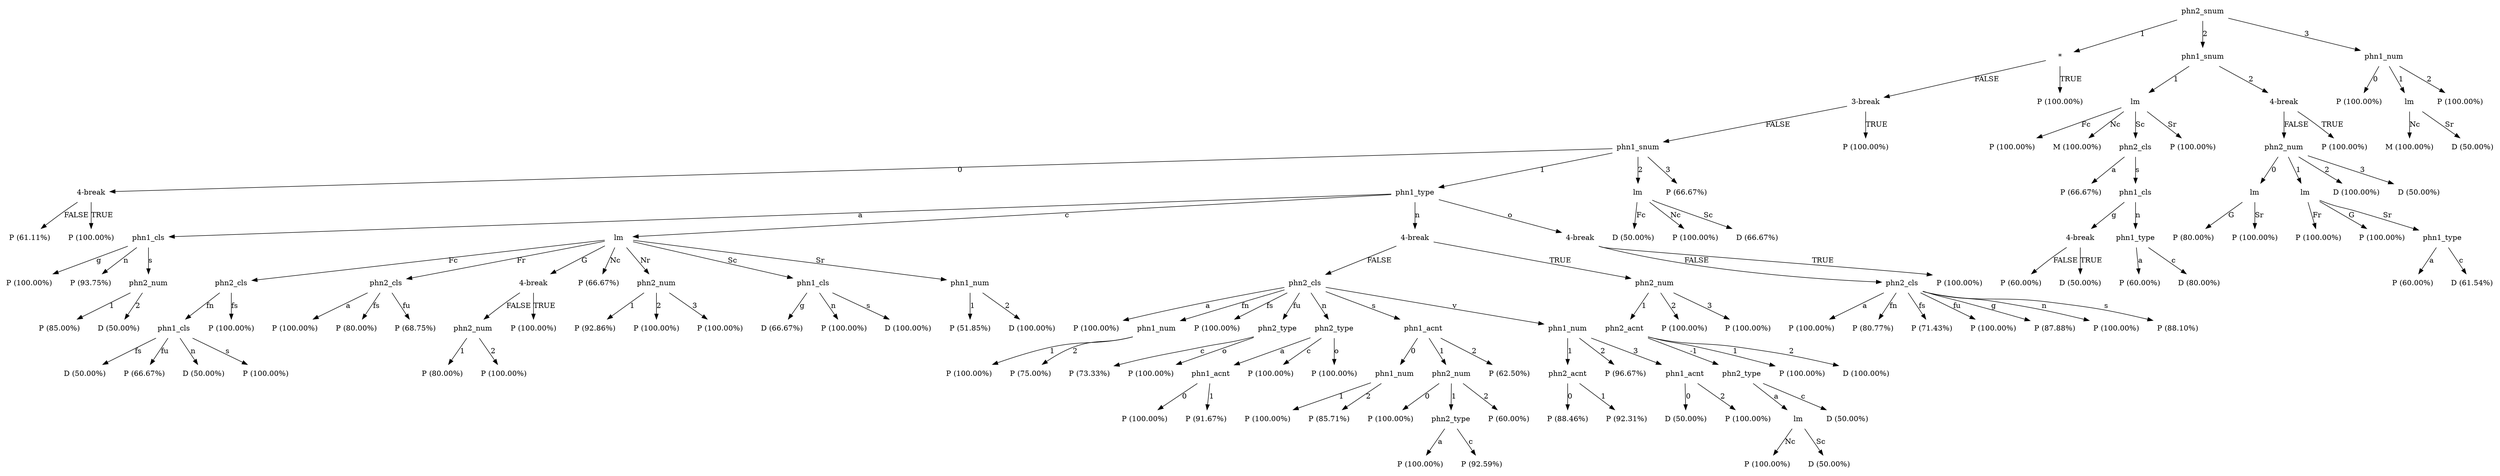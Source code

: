 digraph G {
"bg==" [ shape=plaintext label="phn2_snum"]
"bg==" -> "bi0w" [ label="1" ]
"bi0w" [ shape=plaintext label="*"]
"bi0w" -> "bi0wLTA=" [ label="FALSE" ]
"bi0wLTA=" [ shape=plaintext label="3-break"]
"bi0wLTA=" -> "bi0wLTAtMA==" [ label="FALSE" ]
"bi0wLTAtMA==" [ shape=plaintext label="phn1_snum"]
"bi0wLTAtMA==" -> "bi0wLTAtMC0w" [ label="0" ]
"bi0wLTAtMC0w" [ shape=plaintext label="4-break"]
"bi0wLTAtMC0w" -> "bi0wLTAtMC0wLTE=" [ label="FALSE" ]
"bi0wLTAtMC0wLTE=" [ shape=plaintext label="P (61.11%)"]
"bi0wLTAtMC0w" -> "bi0wLTAtMC0wLTI=" [ label="TRUE" ]
"bi0wLTAtMC0wLTI=" [ shape=plaintext label="P (100.00%)"]
"bi0wLTAtMA==" -> "bi0wLTAtMC0x" [ label="1" ]
"bi0wLTAtMC0x" [ shape=plaintext label="phn1_type"]
"bi0wLTAtMC0x" -> "bi0wLTAtMC0xLTE=" [ label="a" ]
"bi0wLTAtMC0xLTE=" [ shape=plaintext label="phn1_cls"]
"bi0wLTAtMC0xLTE=" -> "bi0wLTAtMC0xLTEtNQ==" [ label="g" ]
"bi0wLTAtMC0xLTEtNQ==" [ shape=plaintext label="P (100.00%)"]
"bi0wLTAtMC0xLTE=" -> "bi0wLTAtMC0xLTEtNg==" [ label="n" ]
"bi0wLTAtMC0xLTEtNg==" [ shape=plaintext label="P (93.75%)"]
"bi0wLTAtMC0xLTE=" -> "bi0wLTAtMC0xLTEtNw==" [ label="s" ]
"bi0wLTAtMC0xLTEtNw==" [ shape=plaintext label="phn2_num"]
"bi0wLTAtMC0xLTEtNw==" -> "bi0wLTAtMC0xLTEtNy0x" [ label="1" ]
"bi0wLTAtMC0xLTEtNy0x" [ shape=plaintext label="P (85.00%)"]
"bi0wLTAtMC0xLTEtNw==" -> "bi0wLTAtMC0xLTEtNy0y" [ label="2" ]
"bi0wLTAtMC0xLTEtNy0y" [ shape=plaintext label="D (50.00%)"]
"bi0wLTAtMC0x" -> "bi0wLTAtMC0xLTI=" [ label="c" ]
"bi0wLTAtMC0xLTI=" [ shape=plaintext label="lm"]
"bi0wLTAtMC0xLTI=" -> "bi0wLTAtMC0xLTItMA==" [ label="Fc" ]
"bi0wLTAtMC0xLTItMA==" [ shape=plaintext label="phn2_cls"]
"bi0wLTAtMC0xLTItMA==" -> "bi0wLTAtMC0xLTItMC0x" [ label="fn" ]
"bi0wLTAtMC0xLTItMC0x" [ shape=plaintext label="phn1_cls"]
"bi0wLTAtMC0xLTItMC0x" -> "bi0wLTAtMC0xLTItMC0xLTM=" [ label="fs" ]
"bi0wLTAtMC0xLTItMC0xLTM=" [ shape=plaintext label="D (50.00%)"]
"bi0wLTAtMC0xLTItMC0x" -> "bi0wLTAtMC0xLTItMC0xLTQ=" [ label="fu" ]
"bi0wLTAtMC0xLTItMC0xLTQ=" [ shape=plaintext label="P (66.67%)"]
"bi0wLTAtMC0xLTItMC0x" -> "bi0wLTAtMC0xLTItMC0xLTY=" [ label="n" ]
"bi0wLTAtMC0xLTItMC0xLTY=" [ shape=plaintext label="D (50.00%)"]
"bi0wLTAtMC0xLTItMC0x" -> "bi0wLTAtMC0xLTItMC0xLTc=" [ label="s" ]
"bi0wLTAtMC0xLTItMC0xLTc=" [ shape=plaintext label="P (100.00%)"]
"bi0wLTAtMC0xLTItMA==" -> "bi0wLTAtMC0xLTItMC0y" [ label="fs" ]
"bi0wLTAtMC0xLTItMC0y" [ shape=plaintext label="P (100.00%)"]
"bi0wLTAtMC0xLTI=" -> "bi0wLTAtMC0xLTItMQ==" [ label="Fr" ]
"bi0wLTAtMC0xLTItMQ==" [ shape=plaintext label="phn2_cls"]
"bi0wLTAtMC0xLTItMQ==" -> "bi0wLTAtMC0xLTItMS0w" [ label="a" ]
"bi0wLTAtMC0xLTItMS0w" [ shape=plaintext label="P (100.00%)"]
"bi0wLTAtMC0xLTItMQ==" -> "bi0wLTAtMC0xLTItMS0y" [ label="fs" ]
"bi0wLTAtMC0xLTItMS0y" [ shape=plaintext label="P (80.00%)"]
"bi0wLTAtMC0xLTItMQ==" -> "bi0wLTAtMC0xLTItMS0z" [ label="fu" ]
"bi0wLTAtMC0xLTItMS0z" [ shape=plaintext label="P (68.75%)"]
"bi0wLTAtMC0xLTI=" -> "bi0wLTAtMC0xLTItMg==" [ label="G" ]
"bi0wLTAtMC0xLTItMg==" [ shape=plaintext label="4-break"]
"bi0wLTAtMC0xLTItMg==" -> "bi0wLTAtMC0xLTItMi0x" [ label="FALSE" ]
"bi0wLTAtMC0xLTItMi0x" [ shape=plaintext label="phn2_num"]
"bi0wLTAtMC0xLTItMi0x" -> "bi0wLTAtMC0xLTItMi0xLTE=" [ label="1" ]
"bi0wLTAtMC0xLTItMi0xLTE=" [ shape=plaintext label="P (80.00%)"]
"bi0wLTAtMC0xLTItMi0x" -> "bi0wLTAtMC0xLTItMi0xLTI=" [ label="2" ]
"bi0wLTAtMC0xLTItMi0xLTI=" [ shape=plaintext label="P (100.00%)"]
"bi0wLTAtMC0xLTItMg==" -> "bi0wLTAtMC0xLTItMi0y" [ label="TRUE" ]
"bi0wLTAtMC0xLTItMi0y" [ shape=plaintext label="P (100.00%)"]
"bi0wLTAtMC0xLTI=" -> "bi0wLTAtMC0xLTItMw==" [ label="Nc" ]
"bi0wLTAtMC0xLTItMw==" [ shape=plaintext label="P (66.67%)"]
"bi0wLTAtMC0xLTI=" -> "bi0wLTAtMC0xLTItNA==" [ label="Nr" ]
"bi0wLTAtMC0xLTItNA==" [ shape=plaintext label="phn2_num"]
"bi0wLTAtMC0xLTItNA==" -> "bi0wLTAtMC0xLTItNC0x" [ label="1" ]
"bi0wLTAtMC0xLTItNC0x" [ shape=plaintext label="P (92.86%)"]
"bi0wLTAtMC0xLTItNA==" -> "bi0wLTAtMC0xLTItNC0y" [ label="2" ]
"bi0wLTAtMC0xLTItNC0y" [ shape=plaintext label="P (100.00%)"]
"bi0wLTAtMC0xLTItNA==" -> "bi0wLTAtMC0xLTItNC0z" [ label="3" ]
"bi0wLTAtMC0xLTItNC0z" [ shape=plaintext label="P (100.00%)"]
"bi0wLTAtMC0xLTI=" -> "bi0wLTAtMC0xLTItNQ==" [ label="Sc" ]
"bi0wLTAtMC0xLTItNQ==" [ shape=plaintext label="phn1_cls"]
"bi0wLTAtMC0xLTItNQ==" -> "bi0wLTAtMC0xLTItNS01" [ label="g" ]
"bi0wLTAtMC0xLTItNS01" [ shape=plaintext label="D (66.67%)"]
"bi0wLTAtMC0xLTItNQ==" -> "bi0wLTAtMC0xLTItNS02" [ label="n" ]
"bi0wLTAtMC0xLTItNS02" [ shape=plaintext label="P (100.00%)"]
"bi0wLTAtMC0xLTItNQ==" -> "bi0wLTAtMC0xLTItNS03" [ label="s" ]
"bi0wLTAtMC0xLTItNS03" [ shape=plaintext label="D (100.00%)"]
"bi0wLTAtMC0xLTI=" -> "bi0wLTAtMC0xLTItNg==" [ label="Sr" ]
"bi0wLTAtMC0xLTItNg==" [ shape=plaintext label="phn1_num"]
"bi0wLTAtMC0xLTItNg==" -> "bi0wLTAtMC0xLTItNi0x" [ label="1" ]
"bi0wLTAtMC0xLTItNi0x" [ shape=plaintext label="P (51.85%)"]
"bi0wLTAtMC0xLTItNg==" -> "bi0wLTAtMC0xLTItNi0y" [ label="2" ]
"bi0wLTAtMC0xLTItNi0y" [ shape=plaintext label="D (100.00%)"]
"bi0wLTAtMC0x" -> "bi0wLTAtMC0xLTM=" [ label="n" ]
"bi0wLTAtMC0xLTM=" [ shape=plaintext label="4-break"]
"bi0wLTAtMC0xLTM=" -> "bi0wLTAtMC0xLTMtMQ==" [ label="FALSE" ]
"bi0wLTAtMC0xLTMtMQ==" [ shape=plaintext label="phn2_cls"]
"bi0wLTAtMC0xLTMtMQ==" -> "bi0wLTAtMC0xLTMtMS0w" [ label="a" ]
"bi0wLTAtMC0xLTMtMS0w" [ shape=plaintext label="P (100.00%)"]
"bi0wLTAtMC0xLTMtMQ==" -> "bi0wLTAtMC0xLTMtMS0x" [ label="fn" ]
"bi0wLTAtMC0xLTMtMS0x" [ shape=plaintext label="phn1_num"]
"bi0wLTAtMC0xLTMtMS0x" -> "bi0wLTAtMC0xLTMtMS0xLTE=" [ label="1" ]
"bi0wLTAtMC0xLTMtMS0xLTE=" [ shape=plaintext label="P (100.00%)"]
"bi0wLTAtMC0xLTMtMS0x" -> "bi0wLTAtMC0xLTMtMS0xLTI=" [ label="2" ]
"bi0wLTAtMC0xLTMtMS0xLTI=" [ shape=plaintext label="P (75.00%)"]
"bi0wLTAtMC0xLTMtMQ==" -> "bi0wLTAtMC0xLTMtMS0y" [ label="fs" ]
"bi0wLTAtMC0xLTMtMS0y" [ shape=plaintext label="P (100.00%)"]
"bi0wLTAtMC0xLTMtMQ==" -> "bi0wLTAtMC0xLTMtMS0z" [ label="fu" ]
"bi0wLTAtMC0xLTMtMS0z" [ shape=plaintext label="phn2_type"]
"bi0wLTAtMC0xLTMtMS0z" -> "bi0wLTAtMC0xLTMtMS0zLTE=" [ label="c" ]
"bi0wLTAtMC0xLTMtMS0zLTE=" [ shape=plaintext label="P (73.33%)"]
"bi0wLTAtMC0xLTMtMS0z" -> "bi0wLTAtMC0xLTMtMS0zLTM=" [ label="o" ]
"bi0wLTAtMC0xLTMtMS0zLTM=" [ shape=plaintext label="P (100.00%)"]
"bi0wLTAtMC0xLTMtMQ==" -> "bi0wLTAtMC0xLTMtMS01" [ label="n" ]
"bi0wLTAtMC0xLTMtMS01" [ shape=plaintext label="phn2_type"]
"bi0wLTAtMC0xLTMtMS01" -> "bi0wLTAtMC0xLTMtMS01LTA=" [ label="a" ]
"bi0wLTAtMC0xLTMtMS01LTA=" [ shape=plaintext label="phn1_acnt"]
"bi0wLTAtMC0xLTMtMS01LTA=" -> "bi0wLTAtMC0xLTMtMS01LTAtMQ==" [ label="0" ]
"bi0wLTAtMC0xLTMtMS01LTAtMQ==" [ shape=plaintext label="P (100.00%)"]
"bi0wLTAtMC0xLTMtMS01LTA=" -> "bi0wLTAtMC0xLTMtMS01LTAtMg==" [ label="1" ]
"bi0wLTAtMC0xLTMtMS01LTAtMg==" [ shape=plaintext label="P (91.67%)"]
"bi0wLTAtMC0xLTMtMS01" -> "bi0wLTAtMC0xLTMtMS01LTE=" [ label="c" ]
"bi0wLTAtMC0xLTMtMS01LTE=" [ shape=plaintext label="P (100.00%)"]
"bi0wLTAtMC0xLTMtMS01" -> "bi0wLTAtMC0xLTMtMS01LTM=" [ label="o" ]
"bi0wLTAtMC0xLTMtMS01LTM=" [ shape=plaintext label="P (100.00%)"]
"bi0wLTAtMC0xLTMtMQ==" -> "bi0wLTAtMC0xLTMtMS02" [ label="s" ]
"bi0wLTAtMC0xLTMtMS02" [ shape=plaintext label="phn1_acnt"]
"bi0wLTAtMC0xLTMtMS02" -> "bi0wLTAtMC0xLTMtMS02LTE=" [ label="0" ]
"bi0wLTAtMC0xLTMtMS02LTE=" [ shape=plaintext label="phn1_num"]
"bi0wLTAtMC0xLTMtMS02LTE=" -> "bi0wLTAtMC0xLTMtMS02LTEtMQ==" [ label="1" ]
"bi0wLTAtMC0xLTMtMS02LTEtMQ==" [ shape=plaintext label="P (100.00%)"]
"bi0wLTAtMC0xLTMtMS02LTE=" -> "bi0wLTAtMC0xLTMtMS02LTEtMg==" [ label="2" ]
"bi0wLTAtMC0xLTMtMS02LTEtMg==" [ shape=plaintext label="P (85.71%)"]
"bi0wLTAtMC0xLTMtMS02" -> "bi0wLTAtMC0xLTMtMS02LTI=" [ label="1" ]
"bi0wLTAtMC0xLTMtMS02LTI=" [ shape=plaintext label="phn2_num"]
"bi0wLTAtMC0xLTMtMS02LTI=" -> "bi0wLTAtMC0xLTMtMS02LTItMA==" [ label="0" ]
"bi0wLTAtMC0xLTMtMS02LTItMA==" [ shape=plaintext label="P (100.00%)"]
"bi0wLTAtMC0xLTMtMS02LTI=" -> "bi0wLTAtMC0xLTMtMS02LTItMQ==" [ label="1" ]
"bi0wLTAtMC0xLTMtMS02LTItMQ==" [ shape=plaintext label="phn2_type"]
"bi0wLTAtMC0xLTMtMS02LTItMQ==" -> "bi0wLTAtMC0xLTMtMS02LTItMS0w" [ label="a" ]
"bi0wLTAtMC0xLTMtMS02LTItMS0w" [ shape=plaintext label="P (100.00%)"]
"bi0wLTAtMC0xLTMtMS02LTItMQ==" -> "bi0wLTAtMC0xLTMtMS02LTItMS0x" [ label="c" ]
"bi0wLTAtMC0xLTMtMS02LTItMS0x" [ shape=plaintext label="P (92.59%)"]
"bi0wLTAtMC0xLTMtMS02LTI=" -> "bi0wLTAtMC0xLTMtMS02LTItMg==" [ label="2" ]
"bi0wLTAtMC0xLTMtMS02LTItMg==" [ shape=plaintext label="P (60.00%)"]
"bi0wLTAtMC0xLTMtMS02" -> "bi0wLTAtMC0xLTMtMS02LTM=" [ label="2" ]
"bi0wLTAtMC0xLTMtMS02LTM=" [ shape=plaintext label="P (62.50%)"]
"bi0wLTAtMC0xLTMtMQ==" -> "bi0wLTAtMC0xLTMtMS03" [ label="v" ]
"bi0wLTAtMC0xLTMtMS03" [ shape=plaintext label="phn1_num"]
"bi0wLTAtMC0xLTMtMS03" -> "bi0wLTAtMC0xLTMtMS03LTE=" [ label="1" ]
"bi0wLTAtMC0xLTMtMS03LTE=" [ shape=plaintext label="phn2_acnt"]
"bi0wLTAtMC0xLTMtMS03LTE=" -> "bi0wLTAtMC0xLTMtMS03LTEtMQ==" [ label="0" ]
"bi0wLTAtMC0xLTMtMS03LTEtMQ==" [ shape=plaintext label="P (88.46%)"]
"bi0wLTAtMC0xLTMtMS03LTE=" -> "bi0wLTAtMC0xLTMtMS03LTEtMg==" [ label="1" ]
"bi0wLTAtMC0xLTMtMS03LTEtMg==" [ shape=plaintext label="P (92.31%)"]
"bi0wLTAtMC0xLTMtMS03" -> "bi0wLTAtMC0xLTMtMS03LTI=" [ label="2" ]
"bi0wLTAtMC0xLTMtMS03LTI=" [ shape=plaintext label="P (96.67%)"]
"bi0wLTAtMC0xLTMtMS03" -> "bi0wLTAtMC0xLTMtMS03LTM=" [ label="3" ]
"bi0wLTAtMC0xLTMtMS03LTM=" [ shape=plaintext label="phn1_acnt"]
"bi0wLTAtMC0xLTMtMS03LTM=" -> "bi0wLTAtMC0xLTMtMS03LTMtMQ==" [ label="0" ]
"bi0wLTAtMC0xLTMtMS03LTMtMQ==" [ shape=plaintext label="D (50.00%)"]
"bi0wLTAtMC0xLTMtMS03LTM=" -> "bi0wLTAtMC0xLTMtMS03LTMtMw==" [ label="2" ]
"bi0wLTAtMC0xLTMtMS03LTMtMw==" [ shape=plaintext label="P (100.00%)"]
"bi0wLTAtMC0xLTM=" -> "bi0wLTAtMC0xLTMtMg==" [ label="TRUE" ]
"bi0wLTAtMC0xLTMtMg==" [ shape=plaintext label="phn2_num"]
"bi0wLTAtMC0xLTMtMg==" -> "bi0wLTAtMC0xLTMtMi0x" [ label="1" ]
"bi0wLTAtMC0xLTMtMi0x" [ shape=plaintext label="phn2_acnt"]
"bi0wLTAtMC0xLTMtMi0x" -> "bi0wLTAtMC0xLTMtMi0xLTA=" [ label="-1" ]
"bi0wLTAtMC0xLTMtMi0xLTA=" [ shape=plaintext label="phn2_type"]
"bi0wLTAtMC0xLTMtMi0xLTA=" -> "bi0wLTAtMC0xLTMtMi0xLTAtMA==" [ label="a" ]
"bi0wLTAtMC0xLTMtMi0xLTAtMA==" [ shape=plaintext label="lm"]
"bi0wLTAtMC0xLTMtMi0xLTAtMA==" -> "bi0wLTAtMC0xLTMtMi0xLTAtMC0z" [ label="Nc" ]
"bi0wLTAtMC0xLTMtMi0xLTAtMC0z" [ shape=plaintext label="P (100.00%)"]
"bi0wLTAtMC0xLTMtMi0xLTAtMA==" -> "bi0wLTAtMC0xLTMtMi0xLTAtMC01" [ label="Sc" ]
"bi0wLTAtMC0xLTMtMi0xLTAtMC01" [ shape=plaintext label="D (50.00%)"]
"bi0wLTAtMC0xLTMtMi0xLTA=" -> "bi0wLTAtMC0xLTMtMi0xLTAtMQ==" [ label="c" ]
"bi0wLTAtMC0xLTMtMi0xLTAtMQ==" [ shape=plaintext label="D (50.00%)"]
"bi0wLTAtMC0xLTMtMi0x" -> "bi0wLTAtMC0xLTMtMi0xLTI=" [ label="1" ]
"bi0wLTAtMC0xLTMtMi0xLTI=" [ shape=plaintext label="P (100.00%)"]
"bi0wLTAtMC0xLTMtMi0x" -> "bi0wLTAtMC0xLTMtMi0xLTM=" [ label="2" ]
"bi0wLTAtMC0xLTMtMi0xLTM=" [ shape=plaintext label="D (100.00%)"]
"bi0wLTAtMC0xLTMtMg==" -> "bi0wLTAtMC0xLTMtMi0y" [ label="2" ]
"bi0wLTAtMC0xLTMtMi0y" [ shape=plaintext label="P (100.00%)"]
"bi0wLTAtMC0xLTMtMg==" -> "bi0wLTAtMC0xLTMtMi0z" [ label="3" ]
"bi0wLTAtMC0xLTMtMi0z" [ shape=plaintext label="P (100.00%)"]
"bi0wLTAtMC0x" -> "bi0wLTAtMC0xLTQ=" [ label="o" ]
"bi0wLTAtMC0xLTQ=" [ shape=plaintext label="4-break"]
"bi0wLTAtMC0xLTQ=" -> "bi0wLTAtMC0xLTQtMQ==" [ label="FALSE" ]
"bi0wLTAtMC0xLTQtMQ==" [ shape=plaintext label="phn2_cls"]
"bi0wLTAtMC0xLTQtMQ==" -> "bi0wLTAtMC0xLTQtMS0w" [ label="a" ]
"bi0wLTAtMC0xLTQtMS0w" [ shape=plaintext label="P (100.00%)"]
"bi0wLTAtMC0xLTQtMQ==" -> "bi0wLTAtMC0xLTQtMS0x" [ label="fn" ]
"bi0wLTAtMC0xLTQtMS0x" [ shape=plaintext label="P (80.77%)"]
"bi0wLTAtMC0xLTQtMQ==" -> "bi0wLTAtMC0xLTQtMS0y" [ label="fs" ]
"bi0wLTAtMC0xLTQtMS0y" [ shape=plaintext label="P (71.43%)"]
"bi0wLTAtMC0xLTQtMQ==" -> "bi0wLTAtMC0xLTQtMS0z" [ label="fu" ]
"bi0wLTAtMC0xLTQtMS0z" [ shape=plaintext label="P (100.00%)"]
"bi0wLTAtMC0xLTQtMQ==" -> "bi0wLTAtMC0xLTQtMS00" [ label="g" ]
"bi0wLTAtMC0xLTQtMS00" [ shape=plaintext label="P (87.88%)"]
"bi0wLTAtMC0xLTQtMQ==" -> "bi0wLTAtMC0xLTQtMS01" [ label="n" ]
"bi0wLTAtMC0xLTQtMS01" [ shape=plaintext label="P (100.00%)"]
"bi0wLTAtMC0xLTQtMQ==" -> "bi0wLTAtMC0xLTQtMS02" [ label="s" ]
"bi0wLTAtMC0xLTQtMS02" [ shape=plaintext label="P (88.10%)"]
"bi0wLTAtMC0xLTQ=" -> "bi0wLTAtMC0xLTQtMg==" [ label="TRUE" ]
"bi0wLTAtMC0xLTQtMg==" [ shape=plaintext label="P (100.00%)"]
"bi0wLTAtMA==" -> "bi0wLTAtMC0y" [ label="2" ]
"bi0wLTAtMC0y" [ shape=plaintext label="lm"]
"bi0wLTAtMC0y" -> "bi0wLTAtMC0yLTA=" [ label="Fc" ]
"bi0wLTAtMC0yLTA=" [ shape=plaintext label="D (50.00%)"]
"bi0wLTAtMC0y" -> "bi0wLTAtMC0yLTM=" [ label="Nc" ]
"bi0wLTAtMC0yLTM=" [ shape=plaintext label="P (100.00%)"]
"bi0wLTAtMC0y" -> "bi0wLTAtMC0yLTU=" [ label="Sc" ]
"bi0wLTAtMC0yLTU=" [ shape=plaintext label="D (66.67%)"]
"bi0wLTAtMA==" -> "bi0wLTAtMC0z" [ label="3" ]
"bi0wLTAtMC0z" [ shape=plaintext label="P (66.67%)"]
"bi0wLTA=" -> "bi0wLTAtMQ==" [ label="TRUE" ]
"bi0wLTAtMQ==" [ shape=plaintext label="P (100.00%)"]
"bi0w" -> "bi0wLTE=" [ label="TRUE" ]
"bi0wLTE=" [ shape=plaintext label="P (100.00%)"]
"bg==" -> "bi0x" [ label="2" ]
"bi0x" [ shape=plaintext label="phn1_snum"]
"bi0x" -> "bi0xLTE=" [ label="1" ]
"bi0xLTE=" [ shape=plaintext label="lm"]
"bi0xLTE=" -> "bi0xLTEtMA==" [ label="Fc" ]
"bi0xLTEtMA==" [ shape=plaintext label="P (100.00%)"]
"bi0xLTE=" -> "bi0xLTEtMw==" [ label="Nc" ]
"bi0xLTEtMw==" [ shape=plaintext label="M (100.00%)"]
"bi0xLTE=" -> "bi0xLTEtNQ==" [ label="Sc" ]
"bi0xLTEtNQ==" [ shape=plaintext label="phn2_cls"]
"bi0xLTEtNQ==" -> "bi0xLTEtNS0w" [ label="a" ]
"bi0xLTEtNS0w" [ shape=plaintext label="P (66.67%)"]
"bi0xLTEtNQ==" -> "bi0xLTEtNS02" [ label="s" ]
"bi0xLTEtNS02" [ shape=plaintext label="phn1_cls"]
"bi0xLTEtNS02" -> "bi0xLTEtNS02LTU=" [ label="g" ]
"bi0xLTEtNS02LTU=" [ shape=plaintext label="4-break"]
"bi0xLTEtNS02LTU=" -> "bi0xLTEtNS02LTUtMQ==" [ label="FALSE" ]
"bi0xLTEtNS02LTUtMQ==" [ shape=plaintext label="P (60.00%)"]
"bi0xLTEtNS02LTU=" -> "bi0xLTEtNS02LTUtMg==" [ label="TRUE" ]
"bi0xLTEtNS02LTUtMg==" [ shape=plaintext label="D (50.00%)"]
"bi0xLTEtNS02" -> "bi0xLTEtNS02LTY=" [ label="n" ]
"bi0xLTEtNS02LTY=" [ shape=plaintext label="phn1_type"]
"bi0xLTEtNS02LTY=" -> "bi0xLTEtNS02LTYtMQ==" [ label="a" ]
"bi0xLTEtNS02LTYtMQ==" [ shape=plaintext label="P (60.00%)"]
"bi0xLTEtNS02LTY=" -> "bi0xLTEtNS02LTYtMg==" [ label="c" ]
"bi0xLTEtNS02LTYtMg==" [ shape=plaintext label="D (80.00%)"]
"bi0xLTE=" -> "bi0xLTEtNg==" [ label="Sr" ]
"bi0xLTEtNg==" [ shape=plaintext label="P (100.00%)"]
"bi0x" -> "bi0xLTI=" [ label="2" ]
"bi0xLTI=" [ shape=plaintext label="4-break"]
"bi0xLTI=" -> "bi0xLTItMQ==" [ label="FALSE" ]
"bi0xLTItMQ==" [ shape=plaintext label="phn2_num"]
"bi0xLTItMQ==" -> "bi0xLTItMS0w" [ label="0" ]
"bi0xLTItMS0w" [ shape=plaintext label="lm"]
"bi0xLTItMS0w" -> "bi0xLTItMS0wLTI=" [ label="G" ]
"bi0xLTItMS0wLTI=" [ shape=plaintext label="P (80.00%)"]
"bi0xLTItMS0w" -> "bi0xLTItMS0wLTY=" [ label="Sr" ]
"bi0xLTItMS0wLTY=" [ shape=plaintext label="P (100.00%)"]
"bi0xLTItMQ==" -> "bi0xLTItMS0x" [ label="1" ]
"bi0xLTItMS0x" [ shape=plaintext label="lm"]
"bi0xLTItMS0x" -> "bi0xLTItMS0xLTE=" [ label="Fr" ]
"bi0xLTItMS0xLTE=" [ shape=plaintext label="P (100.00%)"]
"bi0xLTItMS0x" -> "bi0xLTItMS0xLTI=" [ label="G" ]
"bi0xLTItMS0xLTI=" [ shape=plaintext label="P (100.00%)"]
"bi0xLTItMS0x" -> "bi0xLTItMS0xLTY=" [ label="Sr" ]
"bi0xLTItMS0xLTY=" [ shape=plaintext label="phn1_type"]
"bi0xLTItMS0xLTY=" -> "bi0xLTItMS0xLTYtMQ==" [ label="a" ]
"bi0xLTItMS0xLTYtMQ==" [ shape=plaintext label="P (60.00%)"]
"bi0xLTItMS0xLTY=" -> "bi0xLTItMS0xLTYtMg==" [ label="c" ]
"bi0xLTItMS0xLTYtMg==" [ shape=plaintext label="D (61.54%)"]
"bi0xLTItMQ==" -> "bi0xLTItMS0y" [ label="2" ]
"bi0xLTItMS0y" [ shape=plaintext label="D (100.00%)"]
"bi0xLTItMQ==" -> "bi0xLTItMS0z" [ label="3" ]
"bi0xLTItMS0z" [ shape=plaintext label="D (50.00%)"]
"bi0xLTI=" -> "bi0xLTItMg==" [ label="TRUE" ]
"bi0xLTItMg==" [ shape=plaintext label="P (100.00%)"]
"bg==" -> "bi0y" [ label="3" ]
"bi0y" [ shape=plaintext label="phn1_num"]
"bi0y" -> "bi0yLTA=" [ label="0" ]
"bi0yLTA=" [ shape=plaintext label="P (100.00%)"]
"bi0y" -> "bi0yLTE=" [ label="1" ]
"bi0yLTE=" [ shape=plaintext label="lm"]
"bi0yLTE=" -> "bi0yLTEtMw==" [ label="Nc" ]
"bi0yLTEtMw==" [ shape=plaintext label="M (100.00%)"]
"bi0yLTE=" -> "bi0yLTEtNg==" [ label="Sr" ]
"bi0yLTEtNg==" [ shape=plaintext label="D (50.00%)"]
"bi0y" -> "bi0yLTI=" [ label="2" ]
"bi0yLTI=" [ shape=plaintext label="P (100.00%)"]
}
